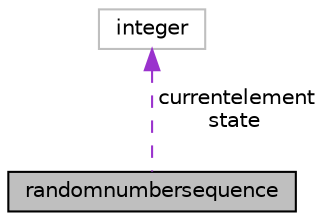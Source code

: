 digraph "randomnumbersequence"
{
 // INTERACTIVE_SVG=YES
 // LATEX_PDF_SIZE
  edge [fontname="Helvetica",fontsize="10",labelfontname="Helvetica",labelfontsize="10"];
  node [fontname="Helvetica",fontsize="10",shape=record];
  Node1 [label="randomnumbersequence",height=0.2,width=0.4,color="black", fillcolor="grey75", style="filled", fontcolor="black",tooltip="The type containing the state variable."];
  Node2 -> Node1 [dir="back",color="darkorchid3",fontsize="10",style="dashed",label=" currentelement\nstate" ,fontname="Helvetica"];
  Node2 [label="integer",height=0.2,width=0.4,color="grey75", fillcolor="white", style="filled",tooltip=" "];
}
